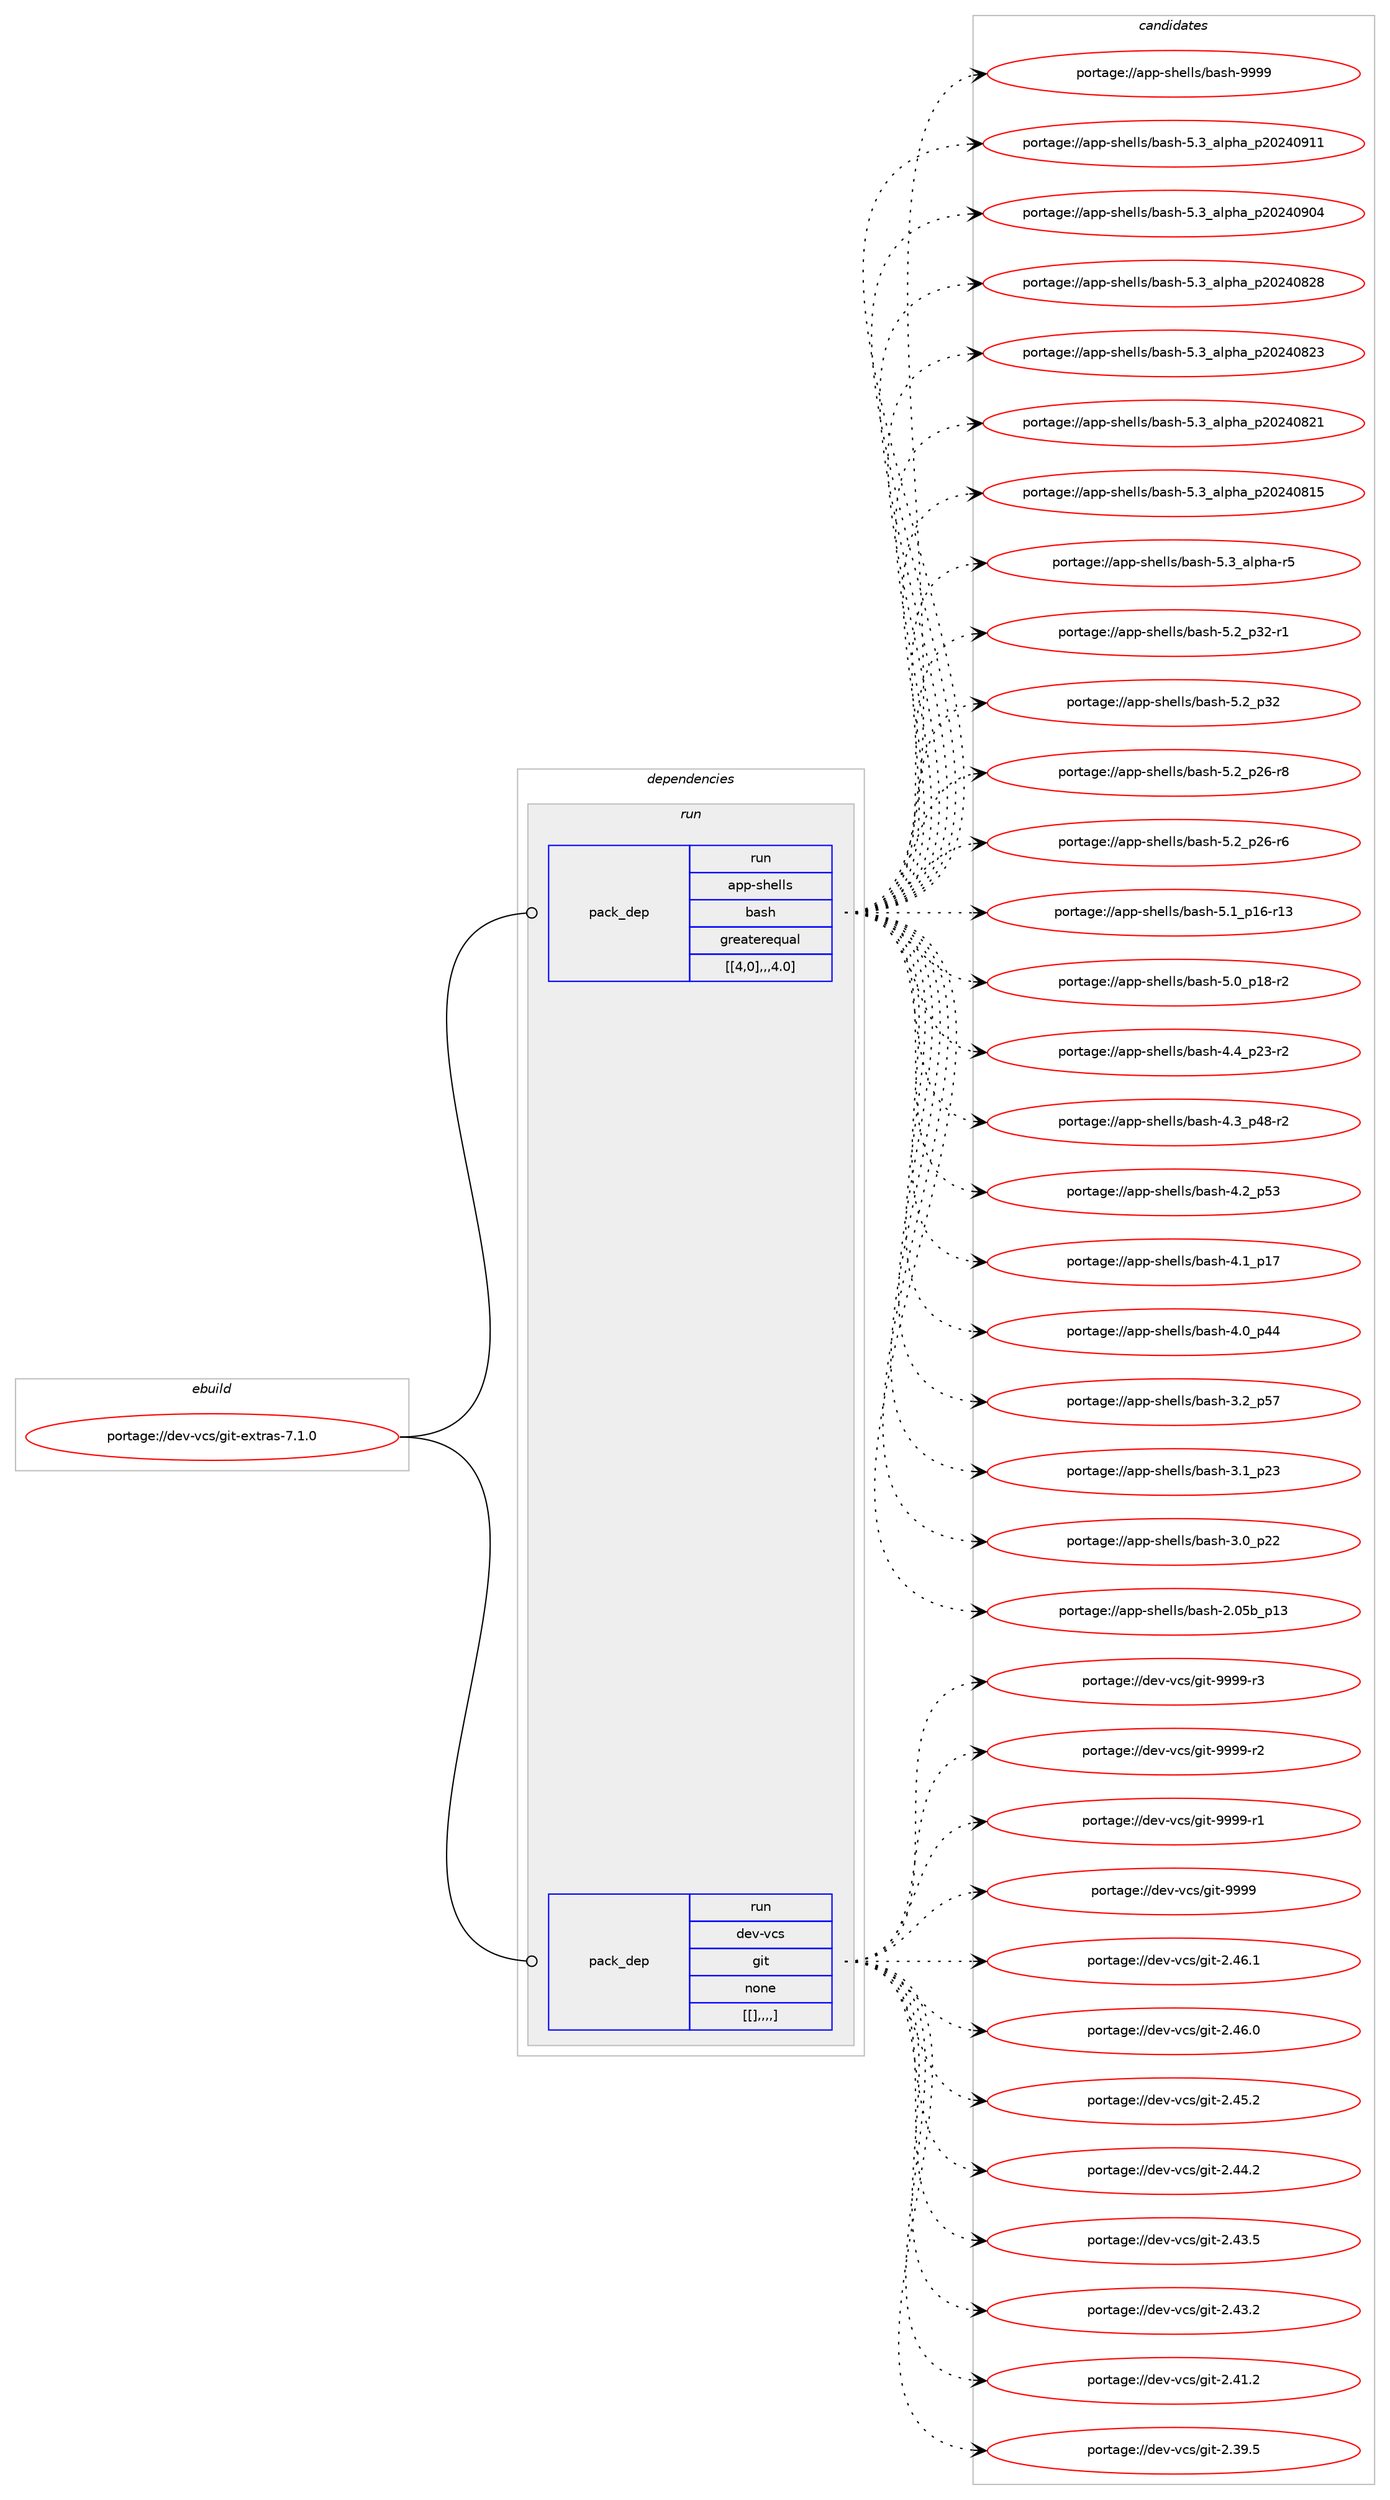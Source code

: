 digraph prolog {

# *************
# Graph options
# *************

newrank=true;
concentrate=true;
compound=true;
graph [rankdir=LR,fontname=Helvetica,fontsize=10,ranksep=1.5];#, ranksep=2.5, nodesep=0.2];
edge  [arrowhead=vee];
node  [fontname=Helvetica,fontsize=10];

# **********
# The ebuild
# **********

subgraph cluster_leftcol {
color=gray;
label=<<i>ebuild</i>>;
id [label="portage://dev-vcs/git-extras-7.1.0", color=red, width=4, href="../dev-vcs/git-extras-7.1.0.svg"];
}

# ****************
# The dependencies
# ****************

subgraph cluster_midcol {
color=gray;
label=<<i>dependencies</i>>;
subgraph cluster_compile {
fillcolor="#eeeeee";
style=filled;
label=<<i>compile</i>>;
}
subgraph cluster_compileandrun {
fillcolor="#eeeeee";
style=filled;
label=<<i>compile and run</i>>;
}
subgraph cluster_run {
fillcolor="#eeeeee";
style=filled;
label=<<i>run</i>>;
subgraph pack160768 {
dependency227237 [label=<<TABLE BORDER="0" CELLBORDER="1" CELLSPACING="0" CELLPADDING="4" WIDTH="220"><TR><TD ROWSPAN="6" CELLPADDING="30">pack_dep</TD></TR><TR><TD WIDTH="110">run</TD></TR><TR><TD>app-shells</TD></TR><TR><TD>bash</TD></TR><TR><TD>greaterequal</TD></TR><TR><TD>[[4,0],,,4.0]</TD></TR></TABLE>>, shape=none, color=blue];
}
id:e -> dependency227237:w [weight=20,style="solid",arrowhead="odot"];
subgraph pack160769 {
dependency227238 [label=<<TABLE BORDER="0" CELLBORDER="1" CELLSPACING="0" CELLPADDING="4" WIDTH="220"><TR><TD ROWSPAN="6" CELLPADDING="30">pack_dep</TD></TR><TR><TD WIDTH="110">run</TD></TR><TR><TD>dev-vcs</TD></TR><TR><TD>git</TD></TR><TR><TD>none</TD></TR><TR><TD>[[],,,,]</TD></TR></TABLE>>, shape=none, color=blue];
}
id:e -> dependency227238:w [weight=20,style="solid",arrowhead="odot"];
}
}

# **************
# The candidates
# **************

subgraph cluster_choices {
rank=same;
color=gray;
label=<<i>candidates</i>>;

subgraph choice160768 {
color=black;
nodesep=1;
choice97112112451151041011081081154798971151044557575757 [label="portage://app-shells/bash-9999", color=red, width=4,href="../app-shells/bash-9999.svg"];
choice971121124511510410110810811547989711510445534651959710811210497951125048505248574949 [label="portage://app-shells/bash-5.3_alpha_p20240911", color=red, width=4,href="../app-shells/bash-5.3_alpha_p20240911.svg"];
choice971121124511510410110810811547989711510445534651959710811210497951125048505248574852 [label="portage://app-shells/bash-5.3_alpha_p20240904", color=red, width=4,href="../app-shells/bash-5.3_alpha_p20240904.svg"];
choice971121124511510410110810811547989711510445534651959710811210497951125048505248565056 [label="portage://app-shells/bash-5.3_alpha_p20240828", color=red, width=4,href="../app-shells/bash-5.3_alpha_p20240828.svg"];
choice971121124511510410110810811547989711510445534651959710811210497951125048505248565051 [label="portage://app-shells/bash-5.3_alpha_p20240823", color=red, width=4,href="../app-shells/bash-5.3_alpha_p20240823.svg"];
choice971121124511510410110810811547989711510445534651959710811210497951125048505248565049 [label="portage://app-shells/bash-5.3_alpha_p20240821", color=red, width=4,href="../app-shells/bash-5.3_alpha_p20240821.svg"];
choice971121124511510410110810811547989711510445534651959710811210497951125048505248564953 [label="portage://app-shells/bash-5.3_alpha_p20240815", color=red, width=4,href="../app-shells/bash-5.3_alpha_p20240815.svg"];
choice9711211245115104101108108115479897115104455346519597108112104974511453 [label="portage://app-shells/bash-5.3_alpha-r5", color=red, width=4,href="../app-shells/bash-5.3_alpha-r5.svg"];
choice9711211245115104101108108115479897115104455346509511251504511449 [label="portage://app-shells/bash-5.2_p32-r1", color=red, width=4,href="../app-shells/bash-5.2_p32-r1.svg"];
choice971121124511510410110810811547989711510445534650951125150 [label="portage://app-shells/bash-5.2_p32", color=red, width=4,href="../app-shells/bash-5.2_p32.svg"];
choice9711211245115104101108108115479897115104455346509511250544511456 [label="portage://app-shells/bash-5.2_p26-r8", color=red, width=4,href="../app-shells/bash-5.2_p26-r8.svg"];
choice9711211245115104101108108115479897115104455346509511250544511454 [label="portage://app-shells/bash-5.2_p26-r6", color=red, width=4,href="../app-shells/bash-5.2_p26-r6.svg"];
choice971121124511510410110810811547989711510445534649951124954451144951 [label="portage://app-shells/bash-5.1_p16-r13", color=red, width=4,href="../app-shells/bash-5.1_p16-r13.svg"];
choice9711211245115104101108108115479897115104455346489511249564511450 [label="portage://app-shells/bash-5.0_p18-r2", color=red, width=4,href="../app-shells/bash-5.0_p18-r2.svg"];
choice9711211245115104101108108115479897115104455246529511250514511450 [label="portage://app-shells/bash-4.4_p23-r2", color=red, width=4,href="../app-shells/bash-4.4_p23-r2.svg"];
choice9711211245115104101108108115479897115104455246519511252564511450 [label="portage://app-shells/bash-4.3_p48-r2", color=red, width=4,href="../app-shells/bash-4.3_p48-r2.svg"];
choice971121124511510410110810811547989711510445524650951125351 [label="portage://app-shells/bash-4.2_p53", color=red, width=4,href="../app-shells/bash-4.2_p53.svg"];
choice971121124511510410110810811547989711510445524649951124955 [label="portage://app-shells/bash-4.1_p17", color=red, width=4,href="../app-shells/bash-4.1_p17.svg"];
choice971121124511510410110810811547989711510445524648951125252 [label="portage://app-shells/bash-4.0_p44", color=red, width=4,href="../app-shells/bash-4.0_p44.svg"];
choice971121124511510410110810811547989711510445514650951125355 [label="portage://app-shells/bash-3.2_p57", color=red, width=4,href="../app-shells/bash-3.2_p57.svg"];
choice971121124511510410110810811547989711510445514649951125051 [label="portage://app-shells/bash-3.1_p23", color=red, width=4,href="../app-shells/bash-3.1_p23.svg"];
choice971121124511510410110810811547989711510445514648951125050 [label="portage://app-shells/bash-3.0_p22", color=red, width=4,href="../app-shells/bash-3.0_p22.svg"];
choice9711211245115104101108108115479897115104455046485398951124951 [label="portage://app-shells/bash-2.05b_p13", color=red, width=4,href="../app-shells/bash-2.05b_p13.svg"];
dependency227237:e -> choice97112112451151041011081081154798971151044557575757:w [style=dotted,weight="100"];
dependency227237:e -> choice971121124511510410110810811547989711510445534651959710811210497951125048505248574949:w [style=dotted,weight="100"];
dependency227237:e -> choice971121124511510410110810811547989711510445534651959710811210497951125048505248574852:w [style=dotted,weight="100"];
dependency227237:e -> choice971121124511510410110810811547989711510445534651959710811210497951125048505248565056:w [style=dotted,weight="100"];
dependency227237:e -> choice971121124511510410110810811547989711510445534651959710811210497951125048505248565051:w [style=dotted,weight="100"];
dependency227237:e -> choice971121124511510410110810811547989711510445534651959710811210497951125048505248565049:w [style=dotted,weight="100"];
dependency227237:e -> choice971121124511510410110810811547989711510445534651959710811210497951125048505248564953:w [style=dotted,weight="100"];
dependency227237:e -> choice9711211245115104101108108115479897115104455346519597108112104974511453:w [style=dotted,weight="100"];
dependency227237:e -> choice9711211245115104101108108115479897115104455346509511251504511449:w [style=dotted,weight="100"];
dependency227237:e -> choice971121124511510410110810811547989711510445534650951125150:w [style=dotted,weight="100"];
dependency227237:e -> choice9711211245115104101108108115479897115104455346509511250544511456:w [style=dotted,weight="100"];
dependency227237:e -> choice9711211245115104101108108115479897115104455346509511250544511454:w [style=dotted,weight="100"];
dependency227237:e -> choice971121124511510410110810811547989711510445534649951124954451144951:w [style=dotted,weight="100"];
dependency227237:e -> choice9711211245115104101108108115479897115104455346489511249564511450:w [style=dotted,weight="100"];
dependency227237:e -> choice9711211245115104101108108115479897115104455246529511250514511450:w [style=dotted,weight="100"];
dependency227237:e -> choice9711211245115104101108108115479897115104455246519511252564511450:w [style=dotted,weight="100"];
dependency227237:e -> choice971121124511510410110810811547989711510445524650951125351:w [style=dotted,weight="100"];
dependency227237:e -> choice971121124511510410110810811547989711510445524649951124955:w [style=dotted,weight="100"];
dependency227237:e -> choice971121124511510410110810811547989711510445524648951125252:w [style=dotted,weight="100"];
dependency227237:e -> choice971121124511510410110810811547989711510445514650951125355:w [style=dotted,weight="100"];
dependency227237:e -> choice971121124511510410110810811547989711510445514649951125051:w [style=dotted,weight="100"];
dependency227237:e -> choice971121124511510410110810811547989711510445514648951125050:w [style=dotted,weight="100"];
dependency227237:e -> choice9711211245115104101108108115479897115104455046485398951124951:w [style=dotted,weight="100"];
}
subgraph choice160769 {
color=black;
nodesep=1;
choice10010111845118991154710310511645575757574511451 [label="portage://dev-vcs/git-9999-r3", color=red, width=4,href="../dev-vcs/git-9999-r3.svg"];
choice10010111845118991154710310511645575757574511450 [label="portage://dev-vcs/git-9999-r2", color=red, width=4,href="../dev-vcs/git-9999-r2.svg"];
choice10010111845118991154710310511645575757574511449 [label="portage://dev-vcs/git-9999-r1", color=red, width=4,href="../dev-vcs/git-9999-r1.svg"];
choice1001011184511899115471031051164557575757 [label="portage://dev-vcs/git-9999", color=red, width=4,href="../dev-vcs/git-9999.svg"];
choice10010111845118991154710310511645504652544649 [label="portage://dev-vcs/git-2.46.1", color=red, width=4,href="../dev-vcs/git-2.46.1.svg"];
choice10010111845118991154710310511645504652544648 [label="portage://dev-vcs/git-2.46.0", color=red, width=4,href="../dev-vcs/git-2.46.0.svg"];
choice10010111845118991154710310511645504652534650 [label="portage://dev-vcs/git-2.45.2", color=red, width=4,href="../dev-vcs/git-2.45.2.svg"];
choice10010111845118991154710310511645504652524650 [label="portage://dev-vcs/git-2.44.2", color=red, width=4,href="../dev-vcs/git-2.44.2.svg"];
choice10010111845118991154710310511645504652514653 [label="portage://dev-vcs/git-2.43.5", color=red, width=4,href="../dev-vcs/git-2.43.5.svg"];
choice10010111845118991154710310511645504652514650 [label="portage://dev-vcs/git-2.43.2", color=red, width=4,href="../dev-vcs/git-2.43.2.svg"];
choice10010111845118991154710310511645504652494650 [label="portage://dev-vcs/git-2.41.2", color=red, width=4,href="../dev-vcs/git-2.41.2.svg"];
choice10010111845118991154710310511645504651574653 [label="portage://dev-vcs/git-2.39.5", color=red, width=4,href="../dev-vcs/git-2.39.5.svg"];
dependency227238:e -> choice10010111845118991154710310511645575757574511451:w [style=dotted,weight="100"];
dependency227238:e -> choice10010111845118991154710310511645575757574511450:w [style=dotted,weight="100"];
dependency227238:e -> choice10010111845118991154710310511645575757574511449:w [style=dotted,weight="100"];
dependency227238:e -> choice1001011184511899115471031051164557575757:w [style=dotted,weight="100"];
dependency227238:e -> choice10010111845118991154710310511645504652544649:w [style=dotted,weight="100"];
dependency227238:e -> choice10010111845118991154710310511645504652544648:w [style=dotted,weight="100"];
dependency227238:e -> choice10010111845118991154710310511645504652534650:w [style=dotted,weight="100"];
dependency227238:e -> choice10010111845118991154710310511645504652524650:w [style=dotted,weight="100"];
dependency227238:e -> choice10010111845118991154710310511645504652514653:w [style=dotted,weight="100"];
dependency227238:e -> choice10010111845118991154710310511645504652514650:w [style=dotted,weight="100"];
dependency227238:e -> choice10010111845118991154710310511645504652494650:w [style=dotted,weight="100"];
dependency227238:e -> choice10010111845118991154710310511645504651574653:w [style=dotted,weight="100"];
}
}

}
